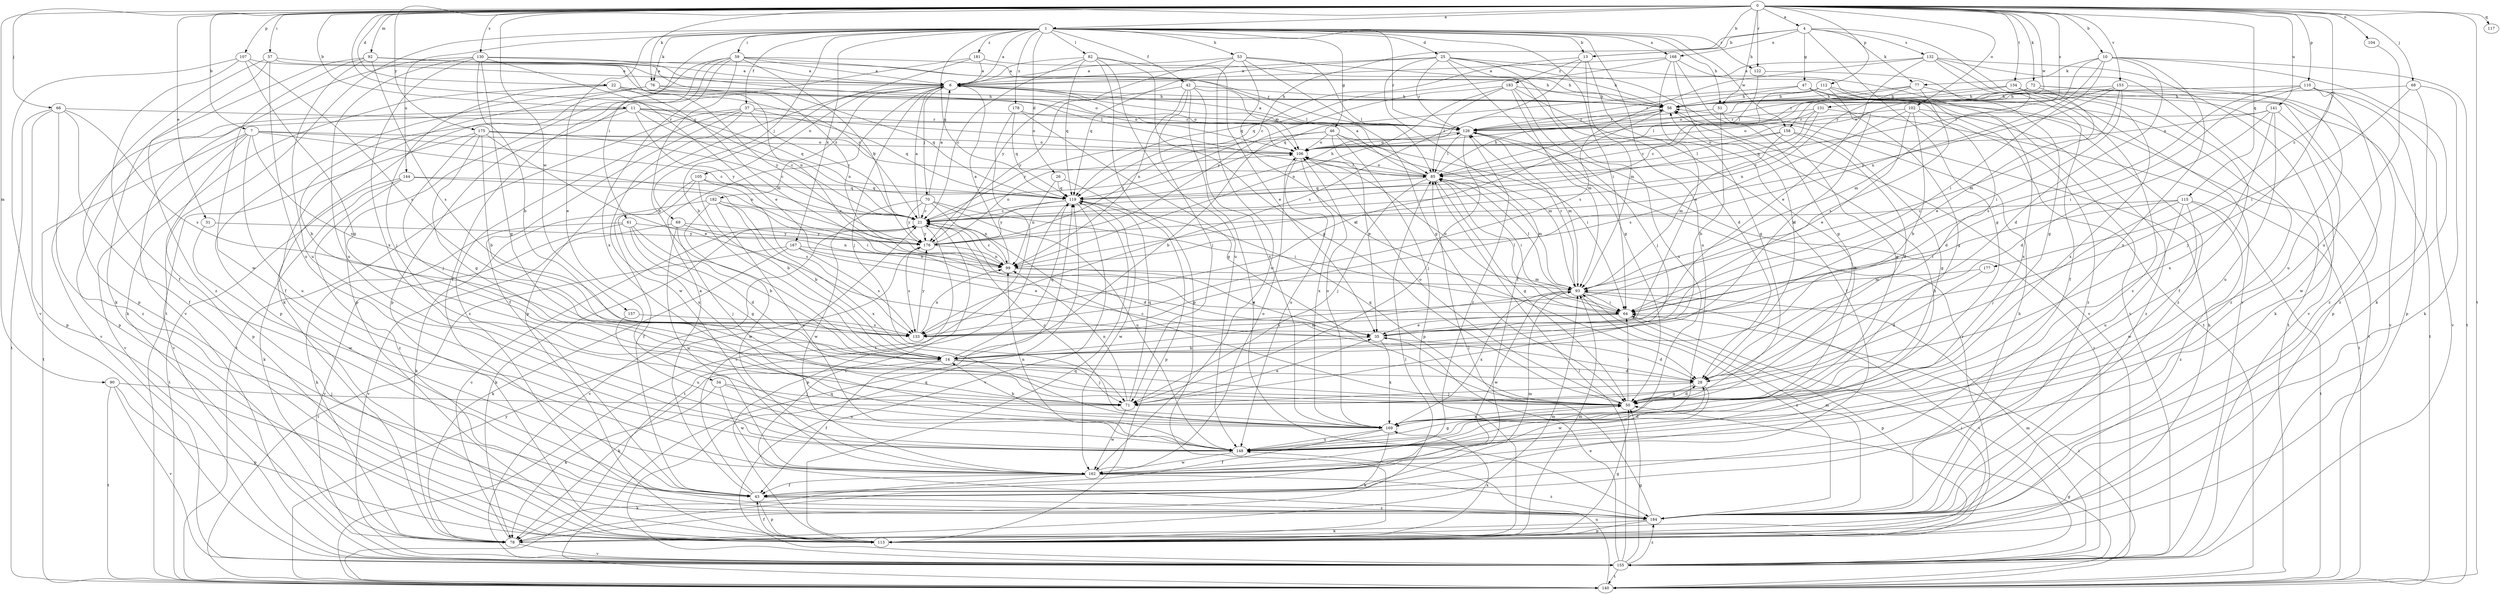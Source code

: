 strict digraph  {
0;
1;
4;
6;
7;
10;
11;
13;
14;
21;
22;
25;
26;
28;
31;
34;
35;
37;
42;
43;
46;
47;
50;
51;
53;
56;
57;
59;
61;
64;
66;
68;
69;
70;
71;
72;
76;
77;
78;
82;
85;
90;
92;
93;
99;
102;
104;
105;
106;
107;
110;
112;
113;
115;
117;
119;
122;
126;
130;
131;
132;
133;
134;
140;
141;
144;
148;
153;
155;
157;
158;
162;
167;
168;
169;
175;
176;
177;
178;
181;
182;
183;
184;
0 -> 1  [label=a];
0 -> 4  [label=a];
0 -> 7  [label=b];
0 -> 10  [label=b];
0 -> 11  [label=b];
0 -> 13  [label=b];
0 -> 21  [label=c];
0 -> 22  [label=d];
0 -> 31  [label=e];
0 -> 51  [label=h];
0 -> 57  [label=i];
0 -> 66  [label=j];
0 -> 68  [label=j];
0 -> 72  [label=k];
0 -> 76  [label=k];
0 -> 90  [label=m];
0 -> 92  [label=m];
0 -> 102  [label=o];
0 -> 104  [label=o];
0 -> 107  [label=p];
0 -> 110  [label=p];
0 -> 112  [label=p];
0 -> 115  [label=q];
0 -> 117  [label=q];
0 -> 122  [label=r];
0 -> 130  [label=s];
0 -> 131  [label=s];
0 -> 134  [label=t];
0 -> 140  [label=t];
0 -> 141  [label=u];
0 -> 153  [label=v];
0 -> 157  [label=w];
0 -> 158  [label=w];
0 -> 175  [label=y];
0 -> 177  [label=z];
1 -> 6  [label=a];
1 -> 13  [label=b];
1 -> 25  [label=d];
1 -> 26  [label=d];
1 -> 34  [label=e];
1 -> 37  [label=f];
1 -> 42  [label=f];
1 -> 46  [label=g];
1 -> 51  [label=h];
1 -> 53  [label=h];
1 -> 59  [label=i];
1 -> 61  [label=i];
1 -> 64  [label=i];
1 -> 69  [label=j];
1 -> 76  [label=k];
1 -> 82  [label=l];
1 -> 119  [label=q];
1 -> 122  [label=r];
1 -> 126  [label=r];
1 -> 140  [label=t];
1 -> 144  [label=u];
1 -> 148  [label=u];
1 -> 158  [label=w];
1 -> 167  [label=x];
1 -> 168  [label=x];
1 -> 178  [label=z];
1 -> 181  [label=z];
4 -> 13  [label=b];
4 -> 21  [label=c];
4 -> 47  [label=g];
4 -> 50  [label=g];
4 -> 77  [label=k];
4 -> 132  [label=s];
4 -> 155  [label=v];
4 -> 168  [label=x];
6 -> 56  [label=h];
6 -> 70  [label=j];
6 -> 71  [label=j];
6 -> 105  [label=o];
6 -> 106  [label=o];
6 -> 113  [label=p];
6 -> 182  [label=z];
7 -> 21  [label=c];
7 -> 99  [label=n];
7 -> 106  [label=o];
7 -> 113  [label=p];
7 -> 133  [label=s];
7 -> 140  [label=t];
7 -> 148  [label=u];
7 -> 155  [label=v];
10 -> 28  [label=d];
10 -> 64  [label=i];
10 -> 77  [label=k];
10 -> 78  [label=k];
10 -> 85  [label=l];
10 -> 99  [label=n];
10 -> 140  [label=t];
10 -> 169  [label=x];
11 -> 14  [label=b];
11 -> 21  [label=c];
11 -> 106  [label=o];
11 -> 113  [label=p];
11 -> 119  [label=q];
11 -> 126  [label=r];
11 -> 155  [label=v];
11 -> 176  [label=y];
13 -> 50  [label=g];
13 -> 93  [label=m];
13 -> 119  [label=q];
13 -> 133  [label=s];
13 -> 183  [label=z];
14 -> 28  [label=d];
14 -> 43  [label=f];
14 -> 71  [label=j];
14 -> 78  [label=k];
14 -> 93  [label=m];
14 -> 119  [label=q];
21 -> 6  [label=a];
21 -> 28  [label=d];
21 -> 78  [label=k];
21 -> 113  [label=p];
21 -> 126  [label=r];
21 -> 155  [label=v];
21 -> 176  [label=y];
22 -> 56  [label=h];
22 -> 71  [label=j];
22 -> 78  [label=k];
22 -> 93  [label=m];
22 -> 106  [label=o];
22 -> 176  [label=y];
25 -> 6  [label=a];
25 -> 28  [label=d];
25 -> 43  [label=f];
25 -> 50  [label=g];
25 -> 119  [label=q];
25 -> 126  [label=r];
25 -> 140  [label=t];
25 -> 148  [label=u];
25 -> 155  [label=v];
26 -> 99  [label=n];
26 -> 113  [label=p];
26 -> 119  [label=q];
28 -> 50  [label=g];
28 -> 71  [label=j];
28 -> 162  [label=w];
31 -> 162  [label=w];
31 -> 176  [label=y];
34 -> 71  [label=j];
34 -> 78  [label=k];
34 -> 148  [label=u];
34 -> 162  [label=w];
35 -> 14  [label=b];
35 -> 28  [label=d];
35 -> 169  [label=x];
37 -> 21  [label=c];
37 -> 43  [label=f];
37 -> 119  [label=q];
37 -> 126  [label=r];
37 -> 140  [label=t];
37 -> 162  [label=w];
37 -> 184  [label=z];
42 -> 56  [label=h];
42 -> 71  [label=j];
42 -> 99  [label=n];
42 -> 106  [label=o];
42 -> 169  [label=x];
42 -> 176  [label=y];
42 -> 184  [label=z];
43 -> 6  [label=a];
43 -> 21  [label=c];
43 -> 93  [label=m];
43 -> 113  [label=p];
43 -> 184  [label=z];
46 -> 14  [label=b];
46 -> 35  [label=e];
46 -> 64  [label=i];
46 -> 93  [label=m];
46 -> 106  [label=o];
46 -> 113  [label=p];
46 -> 176  [label=y];
47 -> 50  [label=g];
47 -> 56  [label=h];
47 -> 119  [label=q];
47 -> 140  [label=t];
47 -> 184  [label=z];
50 -> 21  [label=c];
50 -> 28  [label=d];
50 -> 64  [label=i];
50 -> 106  [label=o];
50 -> 119  [label=q];
50 -> 169  [label=x];
51 -> 14  [label=b];
51 -> 50  [label=g];
51 -> 126  [label=r];
53 -> 6  [label=a];
53 -> 28  [label=d];
53 -> 50  [label=g];
53 -> 56  [label=h];
53 -> 85  [label=l];
53 -> 162  [label=w];
53 -> 176  [label=y];
56 -> 126  [label=r];
56 -> 133  [label=s];
57 -> 6  [label=a];
57 -> 21  [label=c];
57 -> 113  [label=p];
57 -> 148  [label=u];
57 -> 184  [label=z];
59 -> 6  [label=a];
59 -> 14  [label=b];
59 -> 43  [label=f];
59 -> 56  [label=h];
59 -> 78  [label=k];
59 -> 85  [label=l];
59 -> 113  [label=p];
59 -> 169  [label=x];
59 -> 176  [label=y];
61 -> 14  [label=b];
61 -> 28  [label=d];
61 -> 50  [label=g];
61 -> 78  [label=k];
61 -> 155  [label=v];
61 -> 176  [label=y];
64 -> 35  [label=e];
64 -> 85  [label=l];
64 -> 106  [label=o];
64 -> 113  [label=p];
64 -> 133  [label=s];
66 -> 43  [label=f];
66 -> 113  [label=p];
66 -> 126  [label=r];
66 -> 133  [label=s];
66 -> 140  [label=t];
66 -> 184  [label=z];
68 -> 56  [label=h];
68 -> 64  [label=i];
68 -> 78  [label=k];
68 -> 184  [label=z];
69 -> 71  [label=j];
69 -> 99  [label=n];
69 -> 155  [label=v];
69 -> 162  [label=w];
69 -> 176  [label=y];
70 -> 6  [label=a];
70 -> 21  [label=c];
70 -> 64  [label=i];
70 -> 99  [label=n];
70 -> 148  [label=u];
70 -> 162  [label=w];
70 -> 176  [label=y];
71 -> 35  [label=e];
71 -> 99  [label=n];
71 -> 119  [label=q];
71 -> 162  [label=w];
72 -> 35  [label=e];
72 -> 56  [label=h];
72 -> 85  [label=l];
72 -> 113  [label=p];
72 -> 126  [label=r];
72 -> 155  [label=v];
76 -> 43  [label=f];
76 -> 56  [label=h];
76 -> 99  [label=n];
76 -> 113  [label=p];
76 -> 119  [label=q];
77 -> 21  [label=c];
77 -> 56  [label=h];
77 -> 99  [label=n];
77 -> 133  [label=s];
77 -> 184  [label=z];
78 -> 21  [label=c];
78 -> 85  [label=l];
78 -> 93  [label=m];
78 -> 155  [label=v];
82 -> 6  [label=a];
82 -> 21  [label=c];
82 -> 35  [label=e];
82 -> 50  [label=g];
82 -> 113  [label=p];
82 -> 119  [label=q];
82 -> 148  [label=u];
85 -> 6  [label=a];
85 -> 50  [label=g];
85 -> 56  [label=h];
85 -> 64  [label=i];
85 -> 71  [label=j];
85 -> 93  [label=m];
85 -> 106  [label=o];
85 -> 119  [label=q];
90 -> 71  [label=j];
90 -> 113  [label=p];
90 -> 140  [label=t];
90 -> 155  [label=v];
92 -> 6  [label=a];
92 -> 78  [label=k];
92 -> 85  [label=l];
92 -> 99  [label=n];
92 -> 126  [label=r];
92 -> 133  [label=s];
92 -> 148  [label=u];
92 -> 162  [label=w];
93 -> 64  [label=i];
93 -> 85  [label=l];
93 -> 126  [label=r];
93 -> 155  [label=v];
93 -> 162  [label=w];
93 -> 169  [label=x];
93 -> 184  [label=z];
99 -> 6  [label=a];
99 -> 21  [label=c];
99 -> 35  [label=e];
99 -> 93  [label=m];
102 -> 14  [label=b];
102 -> 28  [label=d];
102 -> 35  [label=e];
102 -> 126  [label=r];
102 -> 133  [label=s];
102 -> 184  [label=z];
104 -> 148  [label=u];
105 -> 14  [label=b];
105 -> 43  [label=f];
105 -> 119  [label=q];
105 -> 133  [label=s];
105 -> 169  [label=x];
106 -> 85  [label=l];
106 -> 148  [label=u];
106 -> 169  [label=x];
107 -> 6  [label=a];
107 -> 43  [label=f];
107 -> 50  [label=g];
107 -> 133  [label=s];
107 -> 155  [label=v];
110 -> 56  [label=h];
110 -> 64  [label=i];
110 -> 71  [label=j];
110 -> 113  [label=p];
110 -> 133  [label=s];
110 -> 155  [label=v];
110 -> 184  [label=z];
112 -> 14  [label=b];
112 -> 21  [label=c];
112 -> 56  [label=h];
112 -> 126  [label=r];
112 -> 169  [label=x];
112 -> 184  [label=z];
113 -> 43  [label=f];
113 -> 50  [label=g];
113 -> 56  [label=h];
113 -> 64  [label=i];
113 -> 93  [label=m];
113 -> 119  [label=q];
113 -> 126  [label=r];
113 -> 169  [label=x];
115 -> 21  [label=c];
115 -> 64  [label=i];
115 -> 71  [label=j];
115 -> 140  [label=t];
115 -> 148  [label=u];
115 -> 162  [label=w];
115 -> 184  [label=z];
119 -> 21  [label=c];
119 -> 56  [label=h];
119 -> 140  [label=t];
119 -> 155  [label=v];
119 -> 162  [label=w];
119 -> 176  [label=y];
122 -> 50  [label=g];
122 -> 85  [label=l];
126 -> 6  [label=a];
126 -> 71  [label=j];
126 -> 85  [label=l];
126 -> 93  [label=m];
126 -> 106  [label=o];
130 -> 6  [label=a];
130 -> 14  [label=b];
130 -> 35  [label=e];
130 -> 50  [label=g];
130 -> 106  [label=o];
130 -> 148  [label=u];
130 -> 155  [label=v];
130 -> 169  [label=x];
131 -> 21  [label=c];
131 -> 106  [label=o];
131 -> 119  [label=q];
131 -> 126  [label=r];
131 -> 140  [label=t];
132 -> 6  [label=a];
132 -> 35  [label=e];
132 -> 43  [label=f];
132 -> 133  [label=s];
132 -> 140  [label=t];
132 -> 155  [label=v];
132 -> 184  [label=z];
133 -> 99  [label=n];
133 -> 176  [label=y];
134 -> 43  [label=f];
134 -> 56  [label=h];
134 -> 78  [label=k];
134 -> 93  [label=m];
134 -> 106  [label=o];
134 -> 140  [label=t];
134 -> 169  [label=x];
140 -> 50  [label=g];
140 -> 64  [label=i];
140 -> 119  [label=q];
140 -> 148  [label=u];
140 -> 176  [label=y];
141 -> 28  [label=d];
141 -> 106  [label=o];
141 -> 126  [label=r];
141 -> 148  [label=u];
141 -> 162  [label=w];
141 -> 169  [label=x];
144 -> 64  [label=i];
144 -> 78  [label=k];
144 -> 119  [label=q];
144 -> 140  [label=t];
144 -> 184  [label=z];
148 -> 28  [label=d];
148 -> 50  [label=g];
148 -> 99  [label=n];
148 -> 162  [label=w];
153 -> 56  [label=h];
153 -> 64  [label=i];
153 -> 93  [label=m];
153 -> 106  [label=o];
153 -> 148  [label=u];
153 -> 176  [label=y];
155 -> 35  [label=e];
155 -> 50  [label=g];
155 -> 85  [label=l];
155 -> 93  [label=m];
155 -> 119  [label=q];
155 -> 126  [label=r];
155 -> 140  [label=t];
155 -> 184  [label=z];
157 -> 133  [label=s];
157 -> 148  [label=u];
158 -> 28  [label=d];
158 -> 50  [label=g];
158 -> 85  [label=l];
158 -> 93  [label=m];
158 -> 106  [label=o];
162 -> 43  [label=f];
162 -> 56  [label=h];
162 -> 78  [label=k];
162 -> 106  [label=o];
162 -> 126  [label=r];
162 -> 184  [label=z];
167 -> 35  [label=e];
167 -> 78  [label=k];
167 -> 99  [label=n];
167 -> 133  [label=s];
167 -> 140  [label=t];
168 -> 6  [label=a];
168 -> 28  [label=d];
168 -> 35  [label=e];
168 -> 50  [label=g];
168 -> 119  [label=q];
168 -> 155  [label=v];
169 -> 14  [label=b];
169 -> 21  [label=c];
169 -> 43  [label=f];
169 -> 56  [label=h];
169 -> 78  [label=k];
169 -> 106  [label=o];
169 -> 148  [label=u];
175 -> 14  [label=b];
175 -> 21  [label=c];
175 -> 35  [label=e];
175 -> 50  [label=g];
175 -> 71  [label=j];
175 -> 85  [label=l];
175 -> 106  [label=o];
175 -> 155  [label=v];
176 -> 99  [label=n];
176 -> 106  [label=o];
176 -> 133  [label=s];
177 -> 28  [label=d];
177 -> 93  [label=m];
178 -> 50  [label=g];
178 -> 119  [label=q];
178 -> 126  [label=r];
178 -> 140  [label=t];
181 -> 6  [label=a];
181 -> 14  [label=b];
181 -> 56  [label=h];
181 -> 113  [label=p];
182 -> 14  [label=b];
182 -> 21  [label=c];
182 -> 78  [label=k];
182 -> 148  [label=u];
182 -> 162  [label=w];
182 -> 169  [label=x];
183 -> 43  [label=f];
183 -> 56  [label=h];
183 -> 71  [label=j];
183 -> 85  [label=l];
183 -> 93  [label=m];
183 -> 99  [label=n];
183 -> 176  [label=y];
184 -> 21  [label=c];
184 -> 56  [label=h];
184 -> 78  [label=k];
184 -> 85  [label=l];
184 -> 93  [label=m];
184 -> 113  [label=p];
}
